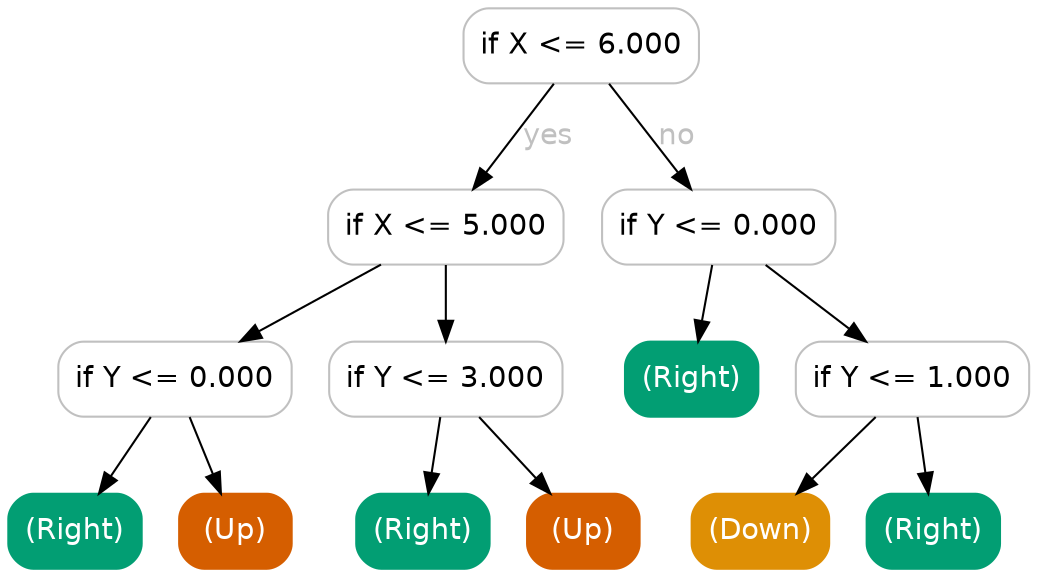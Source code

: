 digraph Tree {
	graph [bb="0,0,490,269"];
	node [color=gray,
		fillcolor=white,
		fontname=helvetica,
		label="\N",
		shape=box,
		style="filled, rounded"
	];
	edge [fontname=helvetica];
	0	[height=0.5,
		label="if X <= 6.000",
		pos="275,251",
		width=1.5694];
	1	[height=0.5,
		label="if X <= 5.000",
		pos="210,164",
		width=1.5694];
	0 -> 1	[fontcolor=gray,
		label=yes,
		lp="259.5,207.5",
		pos="e,223.13,182.18 261.85,232.8 252.51,220.59 239.82,203.99 229.33,190.28"];
	8	[height=0.5,
		label="if Y <= 0.000",
		pos="341,164",
		width=1.5556];
	0 -> 8	[fontcolor=gray,
		label=no,
		lp="321,207.5",
		pos="e,327.66,182.18 288.36,232.8 297.84,220.59 310.72,203.99 321.37,190.28"];
	2	[height=0.5,
		label="if Y <= 0.000",
		pos="80,91",
		width=1.5556];
	1 -> 2	[fontcolor=gray,
		pos="e,111.33,109.11 178.86,145.99 161.3,136.4 139.17,124.32 120.3,114.01"];
	5	[height=0.5,
		label="if Y <= 3.000",
		pos="210,91",
		width=1.5556];
	1 -> 5	[fontcolor=gray,
		pos="e,210,109.03 210,145.81 210,137.79 210,128.05 210,119.07"];
	3	[color="#029e73",
		fillcolor="#029e73",
		fontcolor=white,
		height=0.5,
		label="(Right)",
		pos="32,18",
		width=0.88889];
	2 -> 3	[fontcolor=gray,
		pos="e,43.512,36.029 68.381,72.813 62.603,64.266 55.506,53.769 49.12,44.323"];
	4	[color="#d55e00",
		fillcolor="#d55e00",
		fontcolor=white,
		height=0.5,
		label="(Up)",
		pos="109,18",
		width=0.75];
	2 -> 4	[fontcolor=gray,
		pos="e,102.04,36.029 87.02,72.813 90.368,64.615 94.45,54.623 98.182,45.485"];
	6	[color="#029e73",
		fillcolor="#029e73",
		fontcolor=white,
		height=0.5,
		label="(Right)",
		pos="199,18",
		width=0.88889];
	5 -> 6	[fontcolor=gray,
		pos="e,201.64,36.029 207.34,72.813 206.09,64.789 204.58,55.047 203.19,46.069"];
	7	[color="#d55e00",
		fillcolor="#d55e00",
		fontcolor=white,
		height=0.5,
		label="(Up)",
		pos="276,18",
		width=0.75];
	5 -> 7	[fontcolor=gray,
		pos="e,260.17,36.029 225.98,72.813 234.16,64.005 244.28,53.125 253.26,43.458"];
	9	[color="#029e73",
		fillcolor="#029e73",
		fontcolor=white,
		height=0.5,
		label="(Right)",
		pos="328,91",
		width=0.88889];
	8 -> 9	[fontcolor=gray,
		pos="e,331.12,109.03 337.85,145.81 336.38,137.79 334.6,128.05 332.96,119.07"];
	10	[height=0.5,
		label="if Y <= 1.000",
		pos="434,91",
		width=1.5556];
	8 -> 10	[fontcolor=gray,
		pos="e,411.69,109.03 363.51,145.81 375.51,136.66 390.43,125.26 403.46,115.32"];
	11	[color="#de8f05",
		fillcolor="#de8f05",
		fontcolor=white,
		height=0.5,
		label="(Down)",
		pos="361,18",
		width=0.91667];
	10 -> 11	[fontcolor=gray,
		pos="e,378.51,36.029 416.33,72.813 407.18,63.917 395.86,52.909 385.85,43.172"];
	12	[color="#029e73",
		fillcolor="#029e73",
		fontcolor=white,
		height=0.5,
		label="(Right)",
		pos="444,18",
		width=0.88889];
	10 -> 12	[fontcolor=gray,
		pos="e,441.6,36.029 436.42,72.813 437.55,64.789 438.92,55.047 440.19,46.069"];
}
